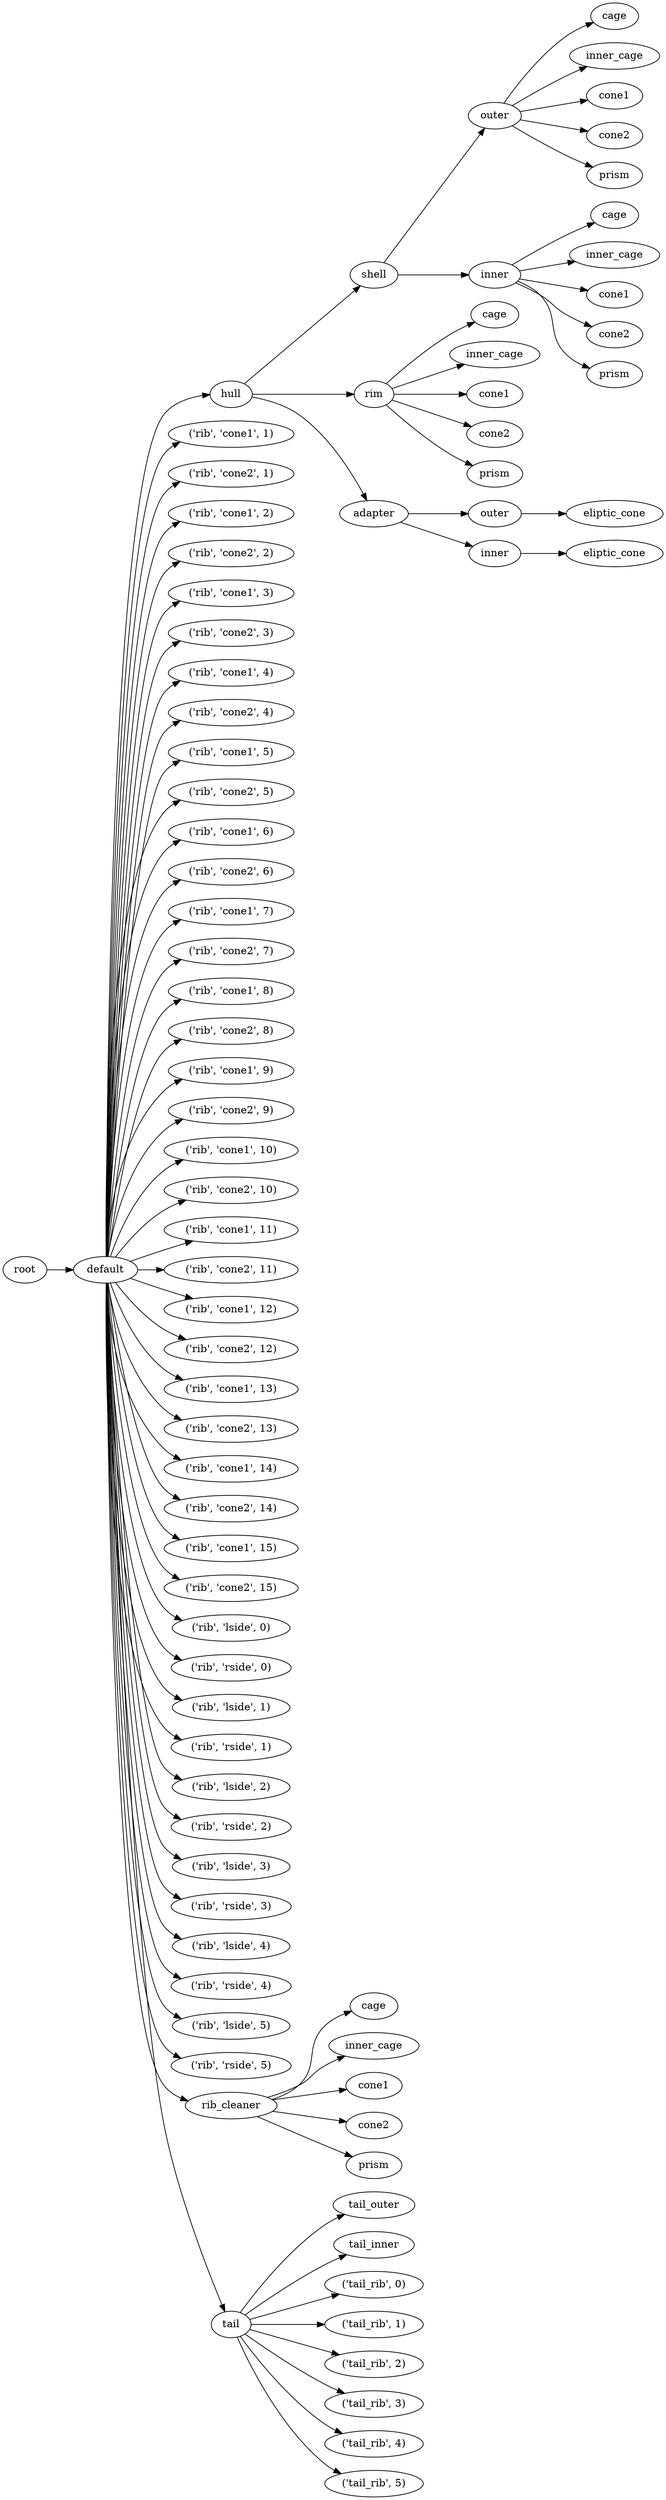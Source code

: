 digraph default {
	graph [rankdir=LR]
	root_170 [label=root href="javascript:s=&quot;\(\)\nNone&quot;; console.log(s); alert(s);"]
	default_171 [label=default href="javascript:s=&quot;\(&#x27;default&#x27;,\)\nFilterFunnel&quot;; console.log(s); alert(s);" tooltip=FilterFunnel]
	hull_172 [label=hull href="javascript:s=&quot;\(&#x27;default&#x27;,\ &#x27;hull&#x27;\)\nMaker&quot;; console.log(s); alert(s);" tooltip=Maker]
	shell_173 [label=shell href="javascript:s=&quot;\(&#x27;default&#x27;,\ &#x27;hull&#x27;,\ &#x27;shell&#x27;\)\nConeEndedHull&quot;; console.log(s); alert(s);" tooltip=ConeEndedHull]
	outer_174 [label=outer href="javascript:s=&quot;\(&#x27;default&#x27;,\ &#x27;hull&#x27;,\ &#x27;shell&#x27;,\ &#x27;outer&#x27;\)\nConeEndedPrism&quot;; console.log(s); alert(s);" tooltip=ConeEndedPrism]
	cage_175 [label=cage href="javascript:s=&quot;\(&#x27;default&#x27;,\ &#x27;hull&#x27;,\ &#x27;shell&#x27;,\ &#x27;outer&#x27;,\ &#x27;cage&#x27;\)\nBox&quot;; console.log(s); alert(s);" tooltip=Box]
	inner_cage_176 [label=inner_cage href="javascript:s=&quot;\(&#x27;default&#x27;,\ &#x27;hull&#x27;,\ &#x27;shell&#x27;,\ &#x27;outer&#x27;,\ &#x27;inner_cage&#x27;\)\nBox&quot;; console.log(s); alert(s);" tooltip=Box]
	cone1_177 [label=cone1 href="javascript:s=&quot;\(&#x27;default&#x27;,\ &#x27;hull&#x27;,\ &#x27;shell&#x27;,\ &#x27;outer&#x27;,\ &#x27;cone1&#x27;\)\nCone&quot;; console.log(s); alert(s);" tooltip=Cone]
	cone2_178 [label=cone2 href="javascript:s=&quot;\(&#x27;default&#x27;,\ &#x27;hull&#x27;,\ &#x27;shell&#x27;,\ &#x27;outer&#x27;,\ &#x27;cone2&#x27;\)\nCone&quot;; console.log(s); alert(s);" tooltip=Cone]
	prism_179 [label=prism href="javascript:s=&quot;\(&#x27;default&#x27;,\ &#x27;hull&#x27;,\ &#x27;shell&#x27;,\ &#x27;outer&#x27;,\ &#x27;prism&#x27;\)\nLinearExtrude&quot;; console.log(s); alert(s);" tooltip=LinearExtrude]
	inner_180 [label=inner href="javascript:s=&quot;\(&#x27;default&#x27;,\ &#x27;hull&#x27;,\ &#x27;shell&#x27;,\ &#x27;inner&#x27;\)\nConeEndedPrism&quot;; console.log(s); alert(s);" tooltip=ConeEndedPrism]
	cage_181 [label=cage href="javascript:s=&quot;\(&#x27;default&#x27;,\ &#x27;hull&#x27;,\ &#x27;shell&#x27;,\ &#x27;inner&#x27;,\ &#x27;cage&#x27;\)\nBox&quot;; console.log(s); alert(s);" tooltip=Box]
	inner_cage_182 [label=inner_cage href="javascript:s=&quot;\(&#x27;default&#x27;,\ &#x27;hull&#x27;,\ &#x27;shell&#x27;,\ &#x27;inner&#x27;,\ &#x27;inner_cage&#x27;\)\nBox&quot;; console.log(s); alert(s);" tooltip=Box]
	cone1_183 [label=cone1 href="javascript:s=&quot;\(&#x27;default&#x27;,\ &#x27;hull&#x27;,\ &#x27;shell&#x27;,\ &#x27;inner&#x27;,\ &#x27;cone1&#x27;\)\nCone&quot;; console.log(s); alert(s);" tooltip=Cone]
	cone2_184 [label=cone2 href="javascript:s=&quot;\(&#x27;default&#x27;,\ &#x27;hull&#x27;,\ &#x27;shell&#x27;,\ &#x27;inner&#x27;,\ &#x27;cone2&#x27;\)\nCone&quot;; console.log(s); alert(s);" tooltip=Cone]
	prism_185 [label=prism href="javascript:s=&quot;\(&#x27;default&#x27;,\ &#x27;hull&#x27;,\ &#x27;shell&#x27;,\ &#x27;inner&#x27;,\ &#x27;prism&#x27;\)\nLinearExtrude&quot;; console.log(s); alert(s);" tooltip=LinearExtrude]
	rim_186 [label=rim href="javascript:s=&quot;\(&#x27;default&#x27;,\ &#x27;hull&#x27;,\ &#x27;rim&#x27;\)\nConeEndedPrism&quot;; console.log(s); alert(s);" tooltip=ConeEndedPrism]
	cage_187 [label=cage href="javascript:s=&quot;\(&#x27;default&#x27;,\ &#x27;hull&#x27;,\ &#x27;rim&#x27;,\ &#x27;cage&#x27;\)\nBox&quot;; console.log(s); alert(s);" tooltip=Box]
	inner_cage_188 [label=inner_cage href="javascript:s=&quot;\(&#x27;default&#x27;,\ &#x27;hull&#x27;,\ &#x27;rim&#x27;,\ &#x27;inner_cage&#x27;\)\nBox&quot;; console.log(s); alert(s);" tooltip=Box]
	cone1_189 [label=cone1 href="javascript:s=&quot;\(&#x27;default&#x27;,\ &#x27;hull&#x27;,\ &#x27;rim&#x27;,\ &#x27;cone1&#x27;\)\nCone&quot;; console.log(s); alert(s);" tooltip=Cone]
	cone2_190 [label=cone2 href="javascript:s=&quot;\(&#x27;default&#x27;,\ &#x27;hull&#x27;,\ &#x27;rim&#x27;,\ &#x27;cone2&#x27;\)\nCone&quot;; console.log(s); alert(s);" tooltip=Cone]
	prism_191 [label=prism href="javascript:s=&quot;\(&#x27;default&#x27;,\ &#x27;hull&#x27;,\ &#x27;rim&#x27;,\ &#x27;prism&#x27;\)\nLinearExtrude&quot;; console.log(s); alert(s);" tooltip=LinearExtrude]
	adapter_192 [label=adapter href="javascript:s=&quot;\(&#x27;default&#x27;,\ &#x27;hull&#x27;,\ &#x27;adapter&#x27;\)\nElipticConeHull&quot;; console.log(s); alert(s);" tooltip=ElipticConeHull]
	outer_193 [label=outer href="javascript:s=&quot;\(&#x27;default&#x27;,\ &#x27;hull&#x27;,\ &#x27;adapter&#x27;,\ &#x27;outer&#x27;\)\nElipticCone&quot;; console.log(s); alert(s);" tooltip=ElipticCone]
	eliptic_cone_194 [label=eliptic_cone href="javascript:s=&quot;\(&#x27;default&#x27;,\ &#x27;hull&#x27;,\ &#x27;adapter&#x27;,\ &#x27;outer&#x27;,\ &#x27;eliptic_cone&#x27;\)\nLinearExtrude&quot;; console.log(s); alert(s);" tooltip=LinearExtrude]
	inner_195 [label=inner href="javascript:s=&quot;\(&#x27;default&#x27;,\ &#x27;hull&#x27;,\ &#x27;adapter&#x27;,\ &#x27;inner&#x27;\)\nElipticCone&quot;; console.log(s); alert(s);" tooltip=ElipticCone]
	eliptic_cone_196 [label=eliptic_cone href="javascript:s=&quot;\(&#x27;default&#x27;,\ &#x27;hull&#x27;,\ &#x27;adapter&#x27;,\ &#x27;inner&#x27;,\ &#x27;eliptic_cone&#x27;\)\nLinearExtrude&quot;; console.log(s); alert(s);" tooltip=LinearExtrude]
	rib_197 [label="\('rib',\ 'cone1',\ 1\)" href="javascript:s=&quot;\(&#x27;default&#x27;,\ \(&#x27;rib&#x27;,\ &#x27;cone1&#x27;,\ 1\)\)\nCone&quot;; console.log(s); alert(s);" tooltip=Cone]
	rib_198 [label="\('rib',\ 'cone2',\ 1\)" href="javascript:s=&quot;\(&#x27;default&#x27;,\ \(&#x27;rib&#x27;,\ &#x27;cone2&#x27;,\ 1\)\)\nCone&quot;; console.log(s); alert(s);" tooltip=Cone]
	rib_199 [label="\('rib',\ 'cone1',\ 2\)" href="javascript:s=&quot;\(&#x27;default&#x27;,\ \(&#x27;rib&#x27;,\ &#x27;cone1&#x27;,\ 2\)\)\nCone&quot;; console.log(s); alert(s);" tooltip=Cone]
	rib_200 [label="\('rib',\ 'cone2',\ 2\)" href="javascript:s=&quot;\(&#x27;default&#x27;,\ \(&#x27;rib&#x27;,\ &#x27;cone2&#x27;,\ 2\)\)\nCone&quot;; console.log(s); alert(s);" tooltip=Cone]
	rib_201 [label="\('rib',\ 'cone1',\ 3\)" href="javascript:s=&quot;\(&#x27;default&#x27;,\ \(&#x27;rib&#x27;,\ &#x27;cone1&#x27;,\ 3\)\)\nCone&quot;; console.log(s); alert(s);" tooltip=Cone]
	rib_202 [label="\('rib',\ 'cone2',\ 3\)" href="javascript:s=&quot;\(&#x27;default&#x27;,\ \(&#x27;rib&#x27;,\ &#x27;cone2&#x27;,\ 3\)\)\nCone&quot;; console.log(s); alert(s);" tooltip=Cone]
	rib_203 [label="\('rib',\ 'cone1',\ 4\)" href="javascript:s=&quot;\(&#x27;default&#x27;,\ \(&#x27;rib&#x27;,\ &#x27;cone1&#x27;,\ 4\)\)\nCone&quot;; console.log(s); alert(s);" tooltip=Cone]
	rib_204 [label="\('rib',\ 'cone2',\ 4\)" href="javascript:s=&quot;\(&#x27;default&#x27;,\ \(&#x27;rib&#x27;,\ &#x27;cone2&#x27;,\ 4\)\)\nCone&quot;; console.log(s); alert(s);" tooltip=Cone]
	rib_205 [label="\('rib',\ 'cone1',\ 5\)" href="javascript:s=&quot;\(&#x27;default&#x27;,\ \(&#x27;rib&#x27;,\ &#x27;cone1&#x27;,\ 5\)\)\nCone&quot;; console.log(s); alert(s);" tooltip=Cone]
	rib_206 [label="\('rib',\ 'cone2',\ 5\)" href="javascript:s=&quot;\(&#x27;default&#x27;,\ \(&#x27;rib&#x27;,\ &#x27;cone2&#x27;,\ 5\)\)\nCone&quot;; console.log(s); alert(s);" tooltip=Cone]
	rib_207 [label="\('rib',\ 'cone1',\ 6\)" href="javascript:s=&quot;\(&#x27;default&#x27;,\ \(&#x27;rib&#x27;,\ &#x27;cone1&#x27;,\ 6\)\)\nCone&quot;; console.log(s); alert(s);" tooltip=Cone]
	rib_208 [label="\('rib',\ 'cone2',\ 6\)" href="javascript:s=&quot;\(&#x27;default&#x27;,\ \(&#x27;rib&#x27;,\ &#x27;cone2&#x27;,\ 6\)\)\nCone&quot;; console.log(s); alert(s);" tooltip=Cone]
	rib_209 [label="\('rib',\ 'cone1',\ 7\)" href="javascript:s=&quot;\(&#x27;default&#x27;,\ \(&#x27;rib&#x27;,\ &#x27;cone1&#x27;,\ 7\)\)\nCone&quot;; console.log(s); alert(s);" tooltip=Cone]
	rib_210 [label="\('rib',\ 'cone2',\ 7\)" href="javascript:s=&quot;\(&#x27;default&#x27;,\ \(&#x27;rib&#x27;,\ &#x27;cone2&#x27;,\ 7\)\)\nCone&quot;; console.log(s); alert(s);" tooltip=Cone]
	rib_211 [label="\('rib',\ 'cone1',\ 8\)" href="javascript:s=&quot;\(&#x27;default&#x27;,\ \(&#x27;rib&#x27;,\ &#x27;cone1&#x27;,\ 8\)\)\nCone&quot;; console.log(s); alert(s);" tooltip=Cone]
	rib_212 [label="\('rib',\ 'cone2',\ 8\)" href="javascript:s=&quot;\(&#x27;default&#x27;,\ \(&#x27;rib&#x27;,\ &#x27;cone2&#x27;,\ 8\)\)\nCone&quot;; console.log(s); alert(s);" tooltip=Cone]
	rib_213 [label="\('rib',\ 'cone1',\ 9\)" href="javascript:s=&quot;\(&#x27;default&#x27;,\ \(&#x27;rib&#x27;,\ &#x27;cone1&#x27;,\ 9\)\)\nCone&quot;; console.log(s); alert(s);" tooltip=Cone]
	rib_214 [label="\('rib',\ 'cone2',\ 9\)" href="javascript:s=&quot;\(&#x27;default&#x27;,\ \(&#x27;rib&#x27;,\ &#x27;cone2&#x27;,\ 9\)\)\nCone&quot;; console.log(s); alert(s);" tooltip=Cone]
	rib_215 [label="\('rib',\ 'cone1',\ 10\)" href="javascript:s=&quot;\(&#x27;default&#x27;,\ \(&#x27;rib&#x27;,\ &#x27;cone1&#x27;,\ 10\)\)\nCone&quot;; console.log(s); alert(s);" tooltip=Cone]
	rib_216 [label="\('rib',\ 'cone2',\ 10\)" href="javascript:s=&quot;\(&#x27;default&#x27;,\ \(&#x27;rib&#x27;,\ &#x27;cone2&#x27;,\ 10\)\)\nCone&quot;; console.log(s); alert(s);" tooltip=Cone]
	rib_217 [label="\('rib',\ 'cone1',\ 11\)" href="javascript:s=&quot;\(&#x27;default&#x27;,\ \(&#x27;rib&#x27;,\ &#x27;cone1&#x27;,\ 11\)\)\nCone&quot;; console.log(s); alert(s);" tooltip=Cone]
	rib_218 [label="\('rib',\ 'cone2',\ 11\)" href="javascript:s=&quot;\(&#x27;default&#x27;,\ \(&#x27;rib&#x27;,\ &#x27;cone2&#x27;,\ 11\)\)\nCone&quot;; console.log(s); alert(s);" tooltip=Cone]
	rib_219 [label="\('rib',\ 'cone1',\ 12\)" href="javascript:s=&quot;\(&#x27;default&#x27;,\ \(&#x27;rib&#x27;,\ &#x27;cone1&#x27;,\ 12\)\)\nCone&quot;; console.log(s); alert(s);" tooltip=Cone]
	rib_220 [label="\('rib',\ 'cone2',\ 12\)" href="javascript:s=&quot;\(&#x27;default&#x27;,\ \(&#x27;rib&#x27;,\ &#x27;cone2&#x27;,\ 12\)\)\nCone&quot;; console.log(s); alert(s);" tooltip=Cone]
	rib_221 [label="\('rib',\ 'cone1',\ 13\)" href="javascript:s=&quot;\(&#x27;default&#x27;,\ \(&#x27;rib&#x27;,\ &#x27;cone1&#x27;,\ 13\)\)\nCone&quot;; console.log(s); alert(s);" tooltip=Cone]
	rib_222 [label="\('rib',\ 'cone2',\ 13\)" href="javascript:s=&quot;\(&#x27;default&#x27;,\ \(&#x27;rib&#x27;,\ &#x27;cone2&#x27;,\ 13\)\)\nCone&quot;; console.log(s); alert(s);" tooltip=Cone]
	rib_223 [label="\('rib',\ 'cone1',\ 14\)" href="javascript:s=&quot;\(&#x27;default&#x27;,\ \(&#x27;rib&#x27;,\ &#x27;cone1&#x27;,\ 14\)\)\nCone&quot;; console.log(s); alert(s);" tooltip=Cone]
	rib_224 [label="\('rib',\ 'cone2',\ 14\)" href="javascript:s=&quot;\(&#x27;default&#x27;,\ \(&#x27;rib&#x27;,\ &#x27;cone2&#x27;,\ 14\)\)\nCone&quot;; console.log(s); alert(s);" tooltip=Cone]
	rib_225 [label="\('rib',\ 'cone1',\ 15\)" href="javascript:s=&quot;\(&#x27;default&#x27;,\ \(&#x27;rib&#x27;,\ &#x27;cone1&#x27;,\ 15\)\)\nCone&quot;; console.log(s); alert(s);" tooltip=Cone]
	rib_226 [label="\('rib',\ 'cone2',\ 15\)" href="javascript:s=&quot;\(&#x27;default&#x27;,\ \(&#x27;rib&#x27;,\ &#x27;cone2&#x27;,\ 15\)\)\nCone&quot;; console.log(s); alert(s);" tooltip=Cone]
	rib_227 [label="\('rib',\ 'lside',\ 0\)" href="javascript:s=&quot;\(&#x27;default&#x27;,\ \(&#x27;rib&#x27;,\ &#x27;lside&#x27;,\ 0\)\)\nCone&quot;; console.log(s); alert(s);" tooltip=Cone]
	rib_228 [label="\('rib',\ 'rside',\ 0\)" href="javascript:s=&quot;\(&#x27;default&#x27;,\ \(&#x27;rib&#x27;,\ &#x27;rside&#x27;,\ 0\)\)\nCone&quot;; console.log(s); alert(s);" tooltip=Cone]
	rib_229 [label="\('rib',\ 'lside',\ 1\)" href="javascript:s=&quot;\(&#x27;default&#x27;,\ \(&#x27;rib&#x27;,\ &#x27;lside&#x27;,\ 1\)\)\nCone&quot;; console.log(s); alert(s);" tooltip=Cone]
	rib_230 [label="\('rib',\ 'rside',\ 1\)" href="javascript:s=&quot;\(&#x27;default&#x27;,\ \(&#x27;rib&#x27;,\ &#x27;rside&#x27;,\ 1\)\)\nCone&quot;; console.log(s); alert(s);" tooltip=Cone]
	rib_231 [label="\('rib',\ 'lside',\ 2\)" href="javascript:s=&quot;\(&#x27;default&#x27;,\ \(&#x27;rib&#x27;,\ &#x27;lside&#x27;,\ 2\)\)\nCone&quot;; console.log(s); alert(s);" tooltip=Cone]
	rib_232 [label="\('rib',\ 'rside',\ 2\)" href="javascript:s=&quot;\(&#x27;default&#x27;,\ \(&#x27;rib&#x27;,\ &#x27;rside&#x27;,\ 2\)\)\nCone&quot;; console.log(s); alert(s);" tooltip=Cone]
	rib_233 [label="\('rib',\ 'lside',\ 3\)" href="javascript:s=&quot;\(&#x27;default&#x27;,\ \(&#x27;rib&#x27;,\ &#x27;lside&#x27;,\ 3\)\)\nCone&quot;; console.log(s); alert(s);" tooltip=Cone]
	rib_234 [label="\('rib',\ 'rside',\ 3\)" href="javascript:s=&quot;\(&#x27;default&#x27;,\ \(&#x27;rib&#x27;,\ &#x27;rside&#x27;,\ 3\)\)\nCone&quot;; console.log(s); alert(s);" tooltip=Cone]
	rib_235 [label="\('rib',\ 'lside',\ 4\)" href="javascript:s=&quot;\(&#x27;default&#x27;,\ \(&#x27;rib&#x27;,\ &#x27;lside&#x27;,\ 4\)\)\nCone&quot;; console.log(s); alert(s);" tooltip=Cone]
	rib_236 [label="\('rib',\ 'rside',\ 4\)" href="javascript:s=&quot;\(&#x27;default&#x27;,\ \(&#x27;rib&#x27;,\ &#x27;rside&#x27;,\ 4\)\)\nCone&quot;; console.log(s); alert(s);" tooltip=Cone]
	rib_237 [label="\('rib',\ 'lside',\ 5\)" href="javascript:s=&quot;\(&#x27;default&#x27;,\ \(&#x27;rib&#x27;,\ &#x27;lside&#x27;,\ 5\)\)\nCone&quot;; console.log(s); alert(s);" tooltip=Cone]
	rib_238 [label="\('rib',\ 'rside',\ 5\)" href="javascript:s=&quot;\(&#x27;default&#x27;,\ \(&#x27;rib&#x27;,\ &#x27;rside&#x27;,\ 5\)\)\nCone&quot;; console.log(s); alert(s);" tooltip=Cone]
	rib_cleaner_239 [label=rib_cleaner href="javascript:s=&quot;\(&#x27;default&#x27;,\ &#x27;rib_cleaner&#x27;\)\nConeEndedPrism&quot;; console.log(s); alert(s);" tooltip=ConeEndedPrism]
	cage_240 [label=cage href="javascript:s=&quot;\(&#x27;default&#x27;,\ &#x27;rib_cleaner&#x27;,\ &#x27;cage&#x27;\)\nBox&quot;; console.log(s); alert(s);" tooltip=Box]
	inner_cage_241 [label=inner_cage href="javascript:s=&quot;\(&#x27;default&#x27;,\ &#x27;rib_cleaner&#x27;,\ &#x27;inner_cage&#x27;\)\nBox&quot;; console.log(s); alert(s);" tooltip=Box]
	cone1_242 [label=cone1 href="javascript:s=&quot;\(&#x27;default&#x27;,\ &#x27;rib_cleaner&#x27;,\ &#x27;cone1&#x27;\)\nCone&quot;; console.log(s); alert(s);" tooltip=Cone]
	cone2_243 [label=cone2 href="javascript:s=&quot;\(&#x27;default&#x27;,\ &#x27;rib_cleaner&#x27;,\ &#x27;cone2&#x27;\)\nCone&quot;; console.log(s); alert(s);" tooltip=Cone]
	prism_244 [label=prism href="javascript:s=&quot;\(&#x27;default&#x27;,\ &#x27;rib_cleaner&#x27;,\ &#x27;prism&#x27;\)\nLinearExtrude&quot;; console.log(s); alert(s);" tooltip=LinearExtrude]
	tail_245 [label=tail href="javascript:s=&quot;\(&#x27;default&#x27;,\ &#x27;tail&#x27;\)\nMaker&quot;; console.log(s); alert(s);" tooltip=Maker]
	tail_outer_246 [label=tail_outer href="javascript:s=&quot;\(&#x27;default&#x27;,\ &#x27;tail&#x27;,\ &#x27;tail_outer&#x27;\)\nCone&quot;; console.log(s); alert(s);" tooltip=Cone]
	tail_inner_247 [label=tail_inner href="javascript:s=&quot;\(&#x27;default&#x27;,\ &#x27;tail&#x27;,\ &#x27;tail_inner&#x27;\)\nCone&quot;; console.log(s); alert(s);" tooltip=Cone]
	tail_rib_248 [label="\('tail_rib',\ 0\)" href="javascript:s=&quot;\(&#x27;default&#x27;,\ &#x27;tail&#x27;,\ \(&#x27;tail_rib&#x27;,\ 0\)\)\nBox&quot;; console.log(s); alert(s);" tooltip=Box]
	tail_rib_249 [label="\('tail_rib',\ 1\)" href="javascript:s=&quot;\(&#x27;default&#x27;,\ &#x27;tail&#x27;,\ \(&#x27;tail_rib&#x27;,\ 1\)\)\nBox&quot;; console.log(s); alert(s);" tooltip=Box]
	tail_rib_250 [label="\('tail_rib',\ 2\)" href="javascript:s=&quot;\(&#x27;default&#x27;,\ &#x27;tail&#x27;,\ \(&#x27;tail_rib&#x27;,\ 2\)\)\nBox&quot;; console.log(s); alert(s);" tooltip=Box]
	tail_rib_251 [label="\('tail_rib',\ 3\)" href="javascript:s=&quot;\(&#x27;default&#x27;,\ &#x27;tail&#x27;,\ \(&#x27;tail_rib&#x27;,\ 3\)\)\nBox&quot;; console.log(s); alert(s);" tooltip=Box]
	tail_rib_252 [label="\('tail_rib',\ 4\)" href="javascript:s=&quot;\(&#x27;default&#x27;,\ &#x27;tail&#x27;,\ \(&#x27;tail_rib&#x27;,\ 4\)\)\nBox&quot;; console.log(s); alert(s);" tooltip=Box]
	tail_rib_253 [label="\('tail_rib',\ 5\)" href="javascript:s=&quot;\(&#x27;default&#x27;,\ &#x27;tail&#x27;,\ \(&#x27;tail_rib&#x27;,\ 5\)\)\nBox&quot;; console.log(s); alert(s);" tooltip=Box]
	root_170 -> default_171
	default_171 -> hull_172
	hull_172 -> shell_173
	shell_173 -> outer_174
	outer_174 -> cage_175
	outer_174 -> inner_cage_176
	outer_174 -> cone1_177
	outer_174 -> cone2_178
	outer_174 -> prism_179
	shell_173 -> inner_180
	inner_180 -> cage_181
	inner_180 -> inner_cage_182
	inner_180 -> cone1_183
	inner_180 -> cone2_184
	inner_180 -> prism_185
	hull_172 -> rim_186
	rim_186 -> cage_187
	rim_186 -> inner_cage_188
	rim_186 -> cone1_189
	rim_186 -> cone2_190
	rim_186 -> prism_191
	hull_172 -> adapter_192
	adapter_192 -> outer_193
	outer_193 -> eliptic_cone_194
	adapter_192 -> inner_195
	inner_195 -> eliptic_cone_196
	default_171 -> rib_197
	default_171 -> rib_198
	default_171 -> rib_199
	default_171 -> rib_200
	default_171 -> rib_201
	default_171 -> rib_202
	default_171 -> rib_203
	default_171 -> rib_204
	default_171 -> rib_205
	default_171 -> rib_206
	default_171 -> rib_207
	default_171 -> rib_208
	default_171 -> rib_209
	default_171 -> rib_210
	default_171 -> rib_211
	default_171 -> rib_212
	default_171 -> rib_213
	default_171 -> rib_214
	default_171 -> rib_215
	default_171 -> rib_216
	default_171 -> rib_217
	default_171 -> rib_218
	default_171 -> rib_219
	default_171 -> rib_220
	default_171 -> rib_221
	default_171 -> rib_222
	default_171 -> rib_223
	default_171 -> rib_224
	default_171 -> rib_225
	default_171 -> rib_226
	default_171 -> rib_227
	default_171 -> rib_228
	default_171 -> rib_229
	default_171 -> rib_230
	default_171 -> rib_231
	default_171 -> rib_232
	default_171 -> rib_233
	default_171 -> rib_234
	default_171 -> rib_235
	default_171 -> rib_236
	default_171 -> rib_237
	default_171 -> rib_238
	default_171 -> rib_cleaner_239
	rib_cleaner_239 -> cage_240
	rib_cleaner_239 -> inner_cage_241
	rib_cleaner_239 -> cone1_242
	rib_cleaner_239 -> cone2_243
	rib_cleaner_239 -> prism_244
	default_171 -> tail_245
	tail_245 -> tail_outer_246
	tail_245 -> tail_inner_247
	tail_245 -> tail_rib_248
	tail_245 -> tail_rib_249
	tail_245 -> tail_rib_250
	tail_245 -> tail_rib_251
	tail_245 -> tail_rib_252
	tail_245 -> tail_rib_253
}

